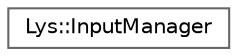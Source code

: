 digraph "Graphical Class Hierarchy"
{
 // LATEX_PDF_SIZE
  bgcolor="transparent";
  edge [fontname=Helvetica,fontsize=10,labelfontname=Helvetica,labelfontsize=10];
  node [fontname=Helvetica,fontsize=10,shape=box,height=0.2,width=0.4];
  rankdir="LR";
  Node0 [id="Node000000",label="Lys::InputManager",height=0.2,width=0.4,color="grey40", fillcolor="white", style="filled",URL="$classLys_1_1InputManager.html",tooltip=" "];
}
